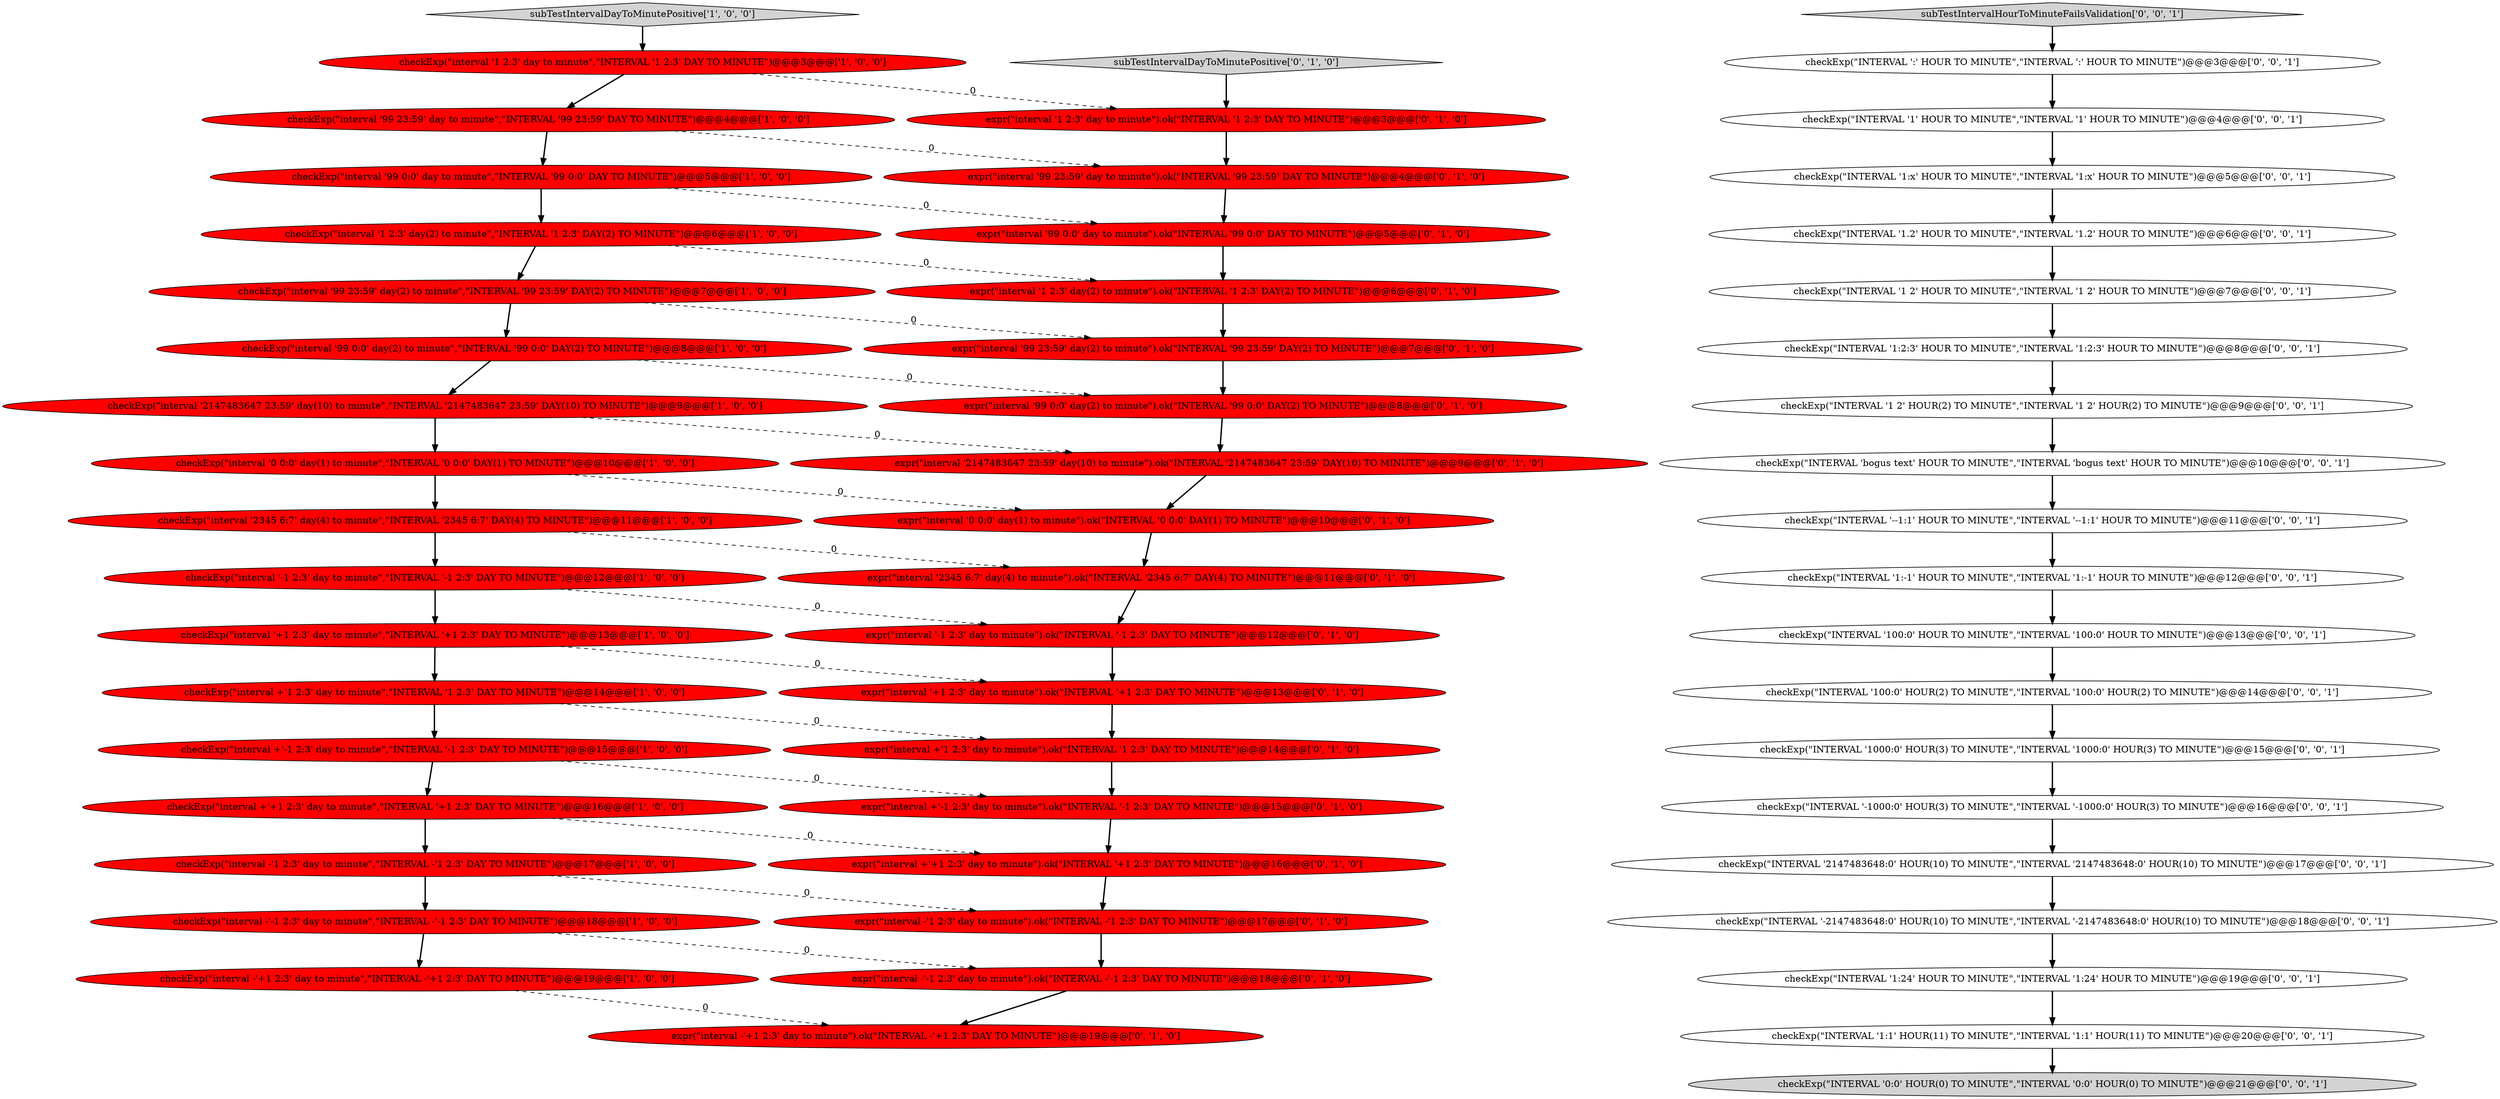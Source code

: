 digraph {
16 [style = filled, label = "checkExp(\"interval '99 23:59' day to minute\",\"INTERVAL '99 23:59' DAY TO MINUTE\")@@@4@@@['1', '0', '0']", fillcolor = red, shape = ellipse image = "AAA1AAABBB1BBB"];
21 [style = filled, label = "expr(\"interval -'1 2:3' day to minute\").ok(\"INTERVAL -'1 2:3' DAY TO MINUTE\")@@@17@@@['0', '1', '0']", fillcolor = red, shape = ellipse image = "AAA1AAABBB2BBB"];
18 [style = filled, label = "expr(\"interval -'+1 2:3' day to minute\").ok(\"INTERVAL -'+1 2:3' DAY TO MINUTE\")@@@19@@@['0', '1', '0']", fillcolor = red, shape = ellipse image = "AAA1AAABBB2BBB"];
35 [style = filled, label = "expr(\"interval +'-1 2:3' day to minute\").ok(\"INTERVAL '-1 2:3' DAY TO MINUTE\")@@@15@@@['0', '1', '0']", fillcolor = red, shape = ellipse image = "AAA1AAABBB2BBB"];
36 [style = filled, label = "checkExp(\"INTERVAL '100:0' HOUR(2) TO MINUTE\",\"INTERVAL '100:0' HOUR(2) TO MINUTE\")@@@14@@@['0', '0', '1']", fillcolor = white, shape = ellipse image = "AAA0AAABBB3BBB"];
40 [style = filled, label = "checkExp(\"INTERVAL '1' HOUR TO MINUTE\",\"INTERVAL '1' HOUR TO MINUTE\")@@@4@@@['0', '0', '1']", fillcolor = white, shape = ellipse image = "AAA0AAABBB3BBB"];
38 [style = filled, label = "checkExp(\"INTERVAL '1:-1' HOUR TO MINUTE\",\"INTERVAL '1:-1' HOUR TO MINUTE\")@@@12@@@['0', '0', '1']", fillcolor = white, shape = ellipse image = "AAA0AAABBB3BBB"];
47 [style = filled, label = "checkExp(\"INTERVAL '0:0' HOUR(0) TO MINUTE\",\"INTERVAL '0:0' HOUR(0) TO MINUTE\")@@@21@@@['0', '0', '1']", fillcolor = lightgray, shape = ellipse image = "AAA0AAABBB3BBB"];
4 [style = filled, label = "checkExp(\"interval '1 2:3' day to minute\",\"INTERVAL '1 2:3' DAY TO MINUTE\")@@@3@@@['1', '0', '0']", fillcolor = red, shape = ellipse image = "AAA1AAABBB1BBB"];
28 [style = filled, label = "expr(\"interval '1 2:3' day to minute\").ok(\"INTERVAL '1 2:3' DAY TO MINUTE\")@@@3@@@['0', '1', '0']", fillcolor = red, shape = ellipse image = "AAA1AAABBB2BBB"];
31 [style = filled, label = "expr(\"interval '99 0:0' day to minute\").ok(\"INTERVAL '99 0:0' DAY TO MINUTE\")@@@5@@@['0', '1', '0']", fillcolor = red, shape = ellipse image = "AAA1AAABBB2BBB"];
0 [style = filled, label = "checkExp(\"interval '0 0:0' day(1) to minute\",\"INTERVAL '0 0:0' DAY(1) TO MINUTE\")@@@10@@@['1', '0', '0']", fillcolor = red, shape = ellipse image = "AAA1AAABBB1BBB"];
44 [style = filled, label = "checkExp(\"INTERVAL '2147483648:0' HOUR(10) TO MINUTE\",\"INTERVAL '2147483648:0' HOUR(10) TO MINUTE\")@@@17@@@['0', '0', '1']", fillcolor = white, shape = ellipse image = "AAA0AAABBB3BBB"];
29 [style = filled, label = "expr(\"interval '0 0:0' day(1) to minute\").ok(\"INTERVAL '0 0:0' DAY(1) TO MINUTE\")@@@10@@@['0', '1', '0']", fillcolor = red, shape = ellipse image = "AAA1AAABBB2BBB"];
52 [style = filled, label = "checkExp(\"INTERVAL ':' HOUR TO MINUTE\",\"INTERVAL ':' HOUR TO MINUTE\")@@@3@@@['0', '0', '1']", fillcolor = white, shape = ellipse image = "AAA0AAABBB3BBB"];
49 [style = filled, label = "checkExp(\"INTERVAL '1000:0' HOUR(3) TO MINUTE\",\"INTERVAL '1000:0' HOUR(3) TO MINUTE\")@@@15@@@['0', '0', '1']", fillcolor = white, shape = ellipse image = "AAA0AAABBB3BBB"];
39 [style = filled, label = "checkExp(\"INTERVAL '1:24' HOUR TO MINUTE\",\"INTERVAL '1:24' HOUR TO MINUTE\")@@@19@@@['0', '0', '1']", fillcolor = white, shape = ellipse image = "AAA0AAABBB3BBB"];
7 [style = filled, label = "checkExp(\"interval '-1 2:3' day to minute\",\"INTERVAL '-1 2:3' DAY TO MINUTE\")@@@12@@@['1', '0', '0']", fillcolor = red, shape = ellipse image = "AAA1AAABBB1BBB"];
25 [style = filled, label = "expr(\"interval '99 23:59' day(2) to minute\").ok(\"INTERVAL '99 23:59' DAY(2) TO MINUTE\")@@@7@@@['0', '1', '0']", fillcolor = red, shape = ellipse image = "AAA1AAABBB2BBB"];
34 [style = filled, label = "expr(\"interval +'+1 2:3' day to minute\").ok(\"INTERVAL '+1 2:3' DAY TO MINUTE\")@@@16@@@['0', '1', '0']", fillcolor = red, shape = ellipse image = "AAA1AAABBB2BBB"];
3 [style = filled, label = "checkExp(\"interval +'-1 2:3' day to minute\",\"INTERVAL '-1 2:3' DAY TO MINUTE\")@@@15@@@['1', '0', '0']", fillcolor = red, shape = ellipse image = "AAA1AAABBB1BBB"];
8 [style = filled, label = "subTestIntervalDayToMinutePositive['1', '0', '0']", fillcolor = lightgray, shape = diamond image = "AAA0AAABBB1BBB"];
46 [style = filled, label = "checkExp(\"INTERVAL '1:x' HOUR TO MINUTE\",\"INTERVAL '1:x' HOUR TO MINUTE\")@@@5@@@['0', '0', '1']", fillcolor = white, shape = ellipse image = "AAA0AAABBB3BBB"];
43 [style = filled, label = "checkExp(\"INTERVAL '1 2' HOUR(2) TO MINUTE\",\"INTERVAL '1 2' HOUR(2) TO MINUTE\")@@@9@@@['0', '0', '1']", fillcolor = white, shape = ellipse image = "AAA0AAABBB3BBB"];
26 [style = filled, label = "expr(\"interval '99 0:0' day(2) to minute\").ok(\"INTERVAL '99 0:0' DAY(2) TO MINUTE\")@@@8@@@['0', '1', '0']", fillcolor = red, shape = ellipse image = "AAA1AAABBB2BBB"];
32 [style = filled, label = "expr(\"interval '+1 2:3' day to minute\").ok(\"INTERVAL '+1 2:3' DAY TO MINUTE\")@@@13@@@['0', '1', '0']", fillcolor = red, shape = ellipse image = "AAA1AAABBB2BBB"];
20 [style = filled, label = "expr(\"interval '1 2:3' day(2) to minute\").ok(\"INTERVAL '1 2:3' DAY(2) TO MINUTE\")@@@6@@@['0', '1', '0']", fillcolor = red, shape = ellipse image = "AAA1AAABBB2BBB"];
10 [style = filled, label = "checkExp(\"interval -'1 2:3' day to minute\",\"INTERVAL -'1 2:3' DAY TO MINUTE\")@@@17@@@['1', '0', '0']", fillcolor = red, shape = ellipse image = "AAA1AAABBB1BBB"];
51 [style = filled, label = "checkExp(\"INTERVAL 'bogus text' HOUR TO MINUTE\",\"INTERVAL 'bogus text' HOUR TO MINUTE\")@@@10@@@['0', '0', '1']", fillcolor = white, shape = ellipse image = "AAA0AAABBB3BBB"];
37 [style = filled, label = "checkExp(\"INTERVAL '-2147483648:0' HOUR(10) TO MINUTE\",\"INTERVAL '-2147483648:0' HOUR(10) TO MINUTE\")@@@18@@@['0', '0', '1']", fillcolor = white, shape = ellipse image = "AAA0AAABBB3BBB"];
27 [style = filled, label = "expr(\"interval '2147483647 23:59' day(10) to minute\").ok(\"INTERVAL '2147483647 23:59' DAY(10) TO MINUTE\")@@@9@@@['0', '1', '0']", fillcolor = red, shape = ellipse image = "AAA1AAABBB2BBB"];
45 [style = filled, label = "checkExp(\"INTERVAL '-1000:0' HOUR(3) TO MINUTE\",\"INTERVAL '-1000:0' HOUR(3) TO MINUTE\")@@@16@@@['0', '0', '1']", fillcolor = white, shape = ellipse image = "AAA0AAABBB3BBB"];
17 [style = filled, label = "checkExp(\"interval -'+1 2:3' day to minute\",\"INTERVAL -'+1 2:3' DAY TO MINUTE\")@@@19@@@['1', '0', '0']", fillcolor = red, shape = ellipse image = "AAA1AAABBB1BBB"];
12 [style = filled, label = "checkExp(\"interval '99 23:59' day(2) to minute\",\"INTERVAL '99 23:59' DAY(2) TO MINUTE\")@@@7@@@['1', '0', '0']", fillcolor = red, shape = ellipse image = "AAA1AAABBB1BBB"];
55 [style = filled, label = "checkExp(\"INTERVAL '100:0' HOUR TO MINUTE\",\"INTERVAL '100:0' HOUR TO MINUTE\")@@@13@@@['0', '0', '1']", fillcolor = white, shape = ellipse image = "AAA0AAABBB3BBB"];
6 [style = filled, label = "checkExp(\"interval '99 0:0' day(2) to minute\",\"INTERVAL '99 0:0' DAY(2) TO MINUTE\")@@@8@@@['1', '0', '0']", fillcolor = red, shape = ellipse image = "AAA1AAABBB1BBB"];
30 [style = filled, label = "expr(\"interval '99 23:59' day to minute\").ok(\"INTERVAL '99 23:59' DAY TO MINUTE\")@@@4@@@['0', '1', '0']", fillcolor = red, shape = ellipse image = "AAA1AAABBB2BBB"];
48 [style = filled, label = "checkExp(\"INTERVAL '1:2:3' HOUR TO MINUTE\",\"INTERVAL '1:2:3' HOUR TO MINUTE\")@@@8@@@['0', '0', '1']", fillcolor = white, shape = ellipse image = "AAA0AAABBB3BBB"];
15 [style = filled, label = "checkExp(\"interval '2345 6:7' day(4) to minute\",\"INTERVAL '2345 6:7' DAY(4) TO MINUTE\")@@@11@@@['1', '0', '0']", fillcolor = red, shape = ellipse image = "AAA1AAABBB1BBB"];
9 [style = filled, label = "checkExp(\"interval +'+1 2:3' day to minute\",\"INTERVAL '+1 2:3' DAY TO MINUTE\")@@@16@@@['1', '0', '0']", fillcolor = red, shape = ellipse image = "AAA1AAABBB1BBB"];
24 [style = filled, label = "expr(\"interval '2345 6:7' day(4) to minute\").ok(\"INTERVAL '2345 6:7' DAY(4) TO MINUTE\")@@@11@@@['0', '1', '0']", fillcolor = red, shape = ellipse image = "AAA1AAABBB2BBB"];
41 [style = filled, label = "checkExp(\"INTERVAL '1.2' HOUR TO MINUTE\",\"INTERVAL '1.2' HOUR TO MINUTE\")@@@6@@@['0', '0', '1']", fillcolor = white, shape = ellipse image = "AAA0AAABBB3BBB"];
11 [style = filled, label = "checkExp(\"interval '2147483647 23:59' day(10) to minute\",\"INTERVAL '2147483647 23:59' DAY(10) TO MINUTE\")@@@9@@@['1', '0', '0']", fillcolor = red, shape = ellipse image = "AAA1AAABBB1BBB"];
50 [style = filled, label = "subTestIntervalHourToMinuteFailsValidation['0', '0', '1']", fillcolor = lightgray, shape = diamond image = "AAA0AAABBB3BBB"];
23 [style = filled, label = "expr(\"interval '-1 2:3' day to minute\").ok(\"INTERVAL '-1 2:3' DAY TO MINUTE\")@@@12@@@['0', '1', '0']", fillcolor = red, shape = ellipse image = "AAA1AAABBB2BBB"];
33 [style = filled, label = "subTestIntervalDayToMinutePositive['0', '1', '0']", fillcolor = lightgray, shape = diamond image = "AAA0AAABBB2BBB"];
14 [style = filled, label = "checkExp(\"interval '99 0:0' day to minute\",\"INTERVAL '99 0:0' DAY TO MINUTE\")@@@5@@@['1', '0', '0']", fillcolor = red, shape = ellipse image = "AAA1AAABBB1BBB"];
22 [style = filled, label = "expr(\"interval -'-1 2:3' day to minute\").ok(\"INTERVAL -'-1 2:3' DAY TO MINUTE\")@@@18@@@['0', '1', '0']", fillcolor = red, shape = ellipse image = "AAA1AAABBB2BBB"];
1 [style = filled, label = "checkExp(\"interval '+1 2:3' day to minute\",\"INTERVAL '+1 2:3' DAY TO MINUTE\")@@@13@@@['1', '0', '0']", fillcolor = red, shape = ellipse image = "AAA1AAABBB1BBB"];
54 [style = filled, label = "checkExp(\"INTERVAL '--1:1' HOUR TO MINUTE\",\"INTERVAL '--1:1' HOUR TO MINUTE\")@@@11@@@['0', '0', '1']", fillcolor = white, shape = ellipse image = "AAA0AAABBB3BBB"];
42 [style = filled, label = "checkExp(\"INTERVAL '1 2' HOUR TO MINUTE\",\"INTERVAL '1 2' HOUR TO MINUTE\")@@@7@@@['0', '0', '1']", fillcolor = white, shape = ellipse image = "AAA0AAABBB3BBB"];
19 [style = filled, label = "expr(\"interval +'1 2:3' day to minute\").ok(\"INTERVAL '1 2:3' DAY TO MINUTE\")@@@14@@@['0', '1', '0']", fillcolor = red, shape = ellipse image = "AAA1AAABBB2BBB"];
13 [style = filled, label = "checkExp(\"interval +'1 2:3' day to minute\",\"INTERVAL '1 2:3' DAY TO MINUTE\")@@@14@@@['1', '0', '0']", fillcolor = red, shape = ellipse image = "AAA1AAABBB1BBB"];
53 [style = filled, label = "checkExp(\"INTERVAL '1:1' HOUR(11) TO MINUTE\",\"INTERVAL '1:1' HOUR(11) TO MINUTE\")@@@20@@@['0', '0', '1']", fillcolor = white, shape = ellipse image = "AAA0AAABBB3BBB"];
5 [style = filled, label = "checkExp(\"interval -'-1 2:3' day to minute\",\"INTERVAL -'-1 2:3' DAY TO MINUTE\")@@@18@@@['1', '0', '0']", fillcolor = red, shape = ellipse image = "AAA1AAABBB1BBB"];
2 [style = filled, label = "checkExp(\"interval '1 2:3' day(2) to minute\",\"INTERVAL '1 2:3' DAY(2) TO MINUTE\")@@@6@@@['1', '0', '0']", fillcolor = red, shape = ellipse image = "AAA1AAABBB1BBB"];
49->45 [style = bold, label=""];
55->36 [style = bold, label=""];
7->1 [style = bold, label=""];
2->20 [style = dashed, label="0"];
7->23 [style = dashed, label="0"];
3->35 [style = dashed, label="0"];
15->7 [style = bold, label=""];
10->21 [style = dashed, label="0"];
28->30 [style = bold, label=""];
51->54 [style = bold, label=""];
33->28 [style = bold, label=""];
43->51 [style = bold, label=""];
15->24 [style = dashed, label="0"];
23->32 [style = bold, label=""];
53->47 [style = bold, label=""];
42->48 [style = bold, label=""];
9->10 [style = bold, label=""];
32->19 [style = bold, label=""];
1->32 [style = dashed, label="0"];
13->19 [style = dashed, label="0"];
12->6 [style = bold, label=""];
5->17 [style = bold, label=""];
20->25 [style = bold, label=""];
1->13 [style = bold, label=""];
45->44 [style = bold, label=""];
0->15 [style = bold, label=""];
46->41 [style = bold, label=""];
2->12 [style = bold, label=""];
39->53 [style = bold, label=""];
50->52 [style = bold, label=""];
4->28 [style = dashed, label="0"];
9->34 [style = dashed, label="0"];
40->46 [style = bold, label=""];
3->9 [style = bold, label=""];
26->27 [style = bold, label=""];
11->0 [style = bold, label=""];
22->18 [style = bold, label=""];
12->25 [style = dashed, label="0"];
10->5 [style = bold, label=""];
13->3 [style = bold, label=""];
16->30 [style = dashed, label="0"];
21->22 [style = bold, label=""];
30->31 [style = bold, label=""];
52->40 [style = bold, label=""];
48->43 [style = bold, label=""];
36->49 [style = bold, label=""];
6->11 [style = bold, label=""];
19->35 [style = bold, label=""];
6->26 [style = dashed, label="0"];
25->26 [style = bold, label=""];
0->29 [style = dashed, label="0"];
16->14 [style = bold, label=""];
14->2 [style = bold, label=""];
44->37 [style = bold, label=""];
5->22 [style = dashed, label="0"];
11->27 [style = dashed, label="0"];
8->4 [style = bold, label=""];
27->29 [style = bold, label=""];
31->20 [style = bold, label=""];
35->34 [style = bold, label=""];
54->38 [style = bold, label=""];
29->24 [style = bold, label=""];
17->18 [style = dashed, label="0"];
41->42 [style = bold, label=""];
37->39 [style = bold, label=""];
34->21 [style = bold, label=""];
4->16 [style = bold, label=""];
38->55 [style = bold, label=""];
24->23 [style = bold, label=""];
14->31 [style = dashed, label="0"];
}
